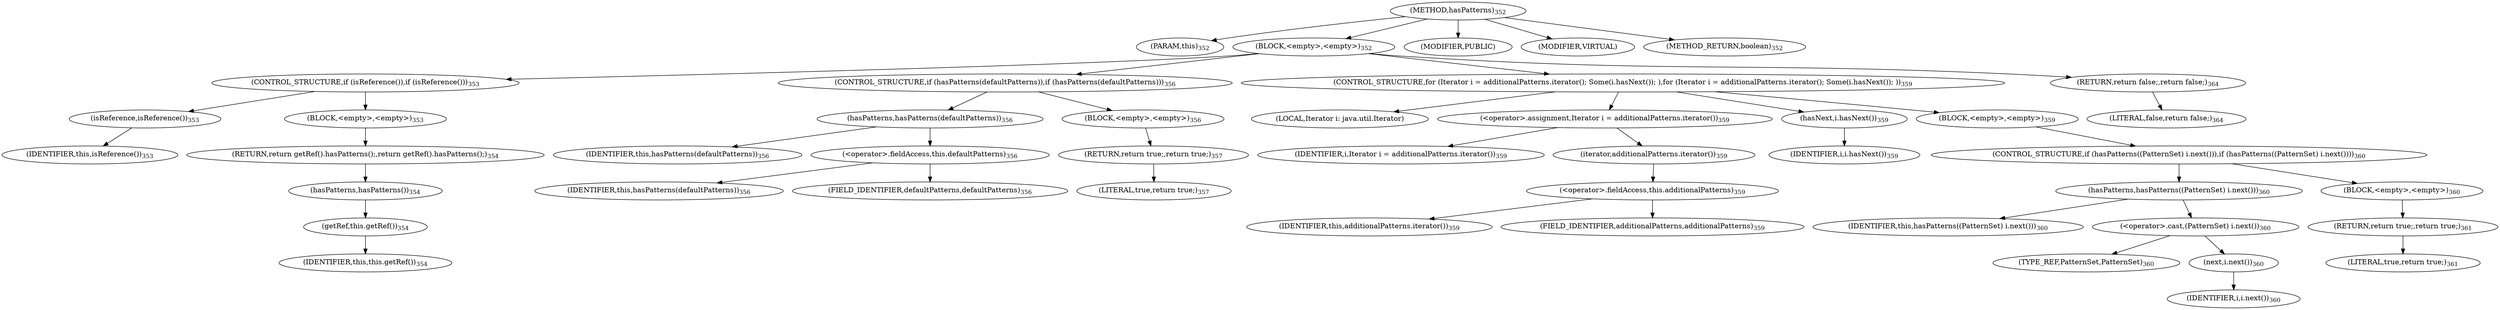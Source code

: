 digraph "hasPatterns" {  
"782" [label = <(METHOD,hasPatterns)<SUB>352</SUB>> ]
"77" [label = <(PARAM,this)<SUB>352</SUB>> ]
"783" [label = <(BLOCK,&lt;empty&gt;,&lt;empty&gt;)<SUB>352</SUB>> ]
"784" [label = <(CONTROL_STRUCTURE,if (isReference()),if (isReference()))<SUB>353</SUB>> ]
"785" [label = <(isReference,isReference())<SUB>353</SUB>> ]
"76" [label = <(IDENTIFIER,this,isReference())<SUB>353</SUB>> ]
"786" [label = <(BLOCK,&lt;empty&gt;,&lt;empty&gt;)<SUB>353</SUB>> ]
"787" [label = <(RETURN,return getRef().hasPatterns();,return getRef().hasPatterns();)<SUB>354</SUB>> ]
"788" [label = <(hasPatterns,hasPatterns())<SUB>354</SUB>> ]
"789" [label = <(getRef,this.getRef())<SUB>354</SUB>> ]
"78" [label = <(IDENTIFIER,this,this.getRef())<SUB>354</SUB>> ]
"790" [label = <(CONTROL_STRUCTURE,if (hasPatterns(defaultPatterns)),if (hasPatterns(defaultPatterns)))<SUB>356</SUB>> ]
"791" [label = <(hasPatterns,hasPatterns(defaultPatterns))<SUB>356</SUB>> ]
"79" [label = <(IDENTIFIER,this,hasPatterns(defaultPatterns))<SUB>356</SUB>> ]
"792" [label = <(&lt;operator&gt;.fieldAccess,this.defaultPatterns)<SUB>356</SUB>> ]
"793" [label = <(IDENTIFIER,this,hasPatterns(defaultPatterns))<SUB>356</SUB>> ]
"794" [label = <(FIELD_IDENTIFIER,defaultPatterns,defaultPatterns)<SUB>356</SUB>> ]
"795" [label = <(BLOCK,&lt;empty&gt;,&lt;empty&gt;)<SUB>356</SUB>> ]
"796" [label = <(RETURN,return true;,return true;)<SUB>357</SUB>> ]
"797" [label = <(LITERAL,true,return true;)<SUB>357</SUB>> ]
"798" [label = <(CONTROL_STRUCTURE,for (Iterator i = additionalPatterns.iterator(); Some(i.hasNext()); ),for (Iterator i = additionalPatterns.iterator(); Some(i.hasNext()); ))<SUB>359</SUB>> ]
"799" [label = <(LOCAL,Iterator i: java.util.Iterator)> ]
"800" [label = <(&lt;operator&gt;.assignment,Iterator i = additionalPatterns.iterator())<SUB>359</SUB>> ]
"801" [label = <(IDENTIFIER,i,Iterator i = additionalPatterns.iterator())<SUB>359</SUB>> ]
"802" [label = <(iterator,additionalPatterns.iterator())<SUB>359</SUB>> ]
"803" [label = <(&lt;operator&gt;.fieldAccess,this.additionalPatterns)<SUB>359</SUB>> ]
"804" [label = <(IDENTIFIER,this,additionalPatterns.iterator())<SUB>359</SUB>> ]
"805" [label = <(FIELD_IDENTIFIER,additionalPatterns,additionalPatterns)<SUB>359</SUB>> ]
"806" [label = <(hasNext,i.hasNext())<SUB>359</SUB>> ]
"807" [label = <(IDENTIFIER,i,i.hasNext())<SUB>359</SUB>> ]
"808" [label = <(BLOCK,&lt;empty&gt;,&lt;empty&gt;)<SUB>359</SUB>> ]
"809" [label = <(CONTROL_STRUCTURE,if (hasPatterns((PatternSet) i.next())),if (hasPatterns((PatternSet) i.next())))<SUB>360</SUB>> ]
"810" [label = <(hasPatterns,hasPatterns((PatternSet) i.next()))<SUB>360</SUB>> ]
"80" [label = <(IDENTIFIER,this,hasPatterns((PatternSet) i.next()))<SUB>360</SUB>> ]
"811" [label = <(&lt;operator&gt;.cast,(PatternSet) i.next())<SUB>360</SUB>> ]
"812" [label = <(TYPE_REF,PatternSet,PatternSet)<SUB>360</SUB>> ]
"813" [label = <(next,i.next())<SUB>360</SUB>> ]
"814" [label = <(IDENTIFIER,i,i.next())<SUB>360</SUB>> ]
"815" [label = <(BLOCK,&lt;empty&gt;,&lt;empty&gt;)<SUB>360</SUB>> ]
"816" [label = <(RETURN,return true;,return true;)<SUB>361</SUB>> ]
"817" [label = <(LITERAL,true,return true;)<SUB>361</SUB>> ]
"818" [label = <(RETURN,return false;,return false;)<SUB>364</SUB>> ]
"819" [label = <(LITERAL,false,return false;)<SUB>364</SUB>> ]
"820" [label = <(MODIFIER,PUBLIC)> ]
"821" [label = <(MODIFIER,VIRTUAL)> ]
"822" [label = <(METHOD_RETURN,boolean)<SUB>352</SUB>> ]
  "782" -> "77" 
  "782" -> "783" 
  "782" -> "820" 
  "782" -> "821" 
  "782" -> "822" 
  "783" -> "784" 
  "783" -> "790" 
  "783" -> "798" 
  "783" -> "818" 
  "784" -> "785" 
  "784" -> "786" 
  "785" -> "76" 
  "786" -> "787" 
  "787" -> "788" 
  "788" -> "789" 
  "789" -> "78" 
  "790" -> "791" 
  "790" -> "795" 
  "791" -> "79" 
  "791" -> "792" 
  "792" -> "793" 
  "792" -> "794" 
  "795" -> "796" 
  "796" -> "797" 
  "798" -> "799" 
  "798" -> "800" 
  "798" -> "806" 
  "798" -> "808" 
  "800" -> "801" 
  "800" -> "802" 
  "802" -> "803" 
  "803" -> "804" 
  "803" -> "805" 
  "806" -> "807" 
  "808" -> "809" 
  "809" -> "810" 
  "809" -> "815" 
  "810" -> "80" 
  "810" -> "811" 
  "811" -> "812" 
  "811" -> "813" 
  "813" -> "814" 
  "815" -> "816" 
  "816" -> "817" 
  "818" -> "819" 
}
